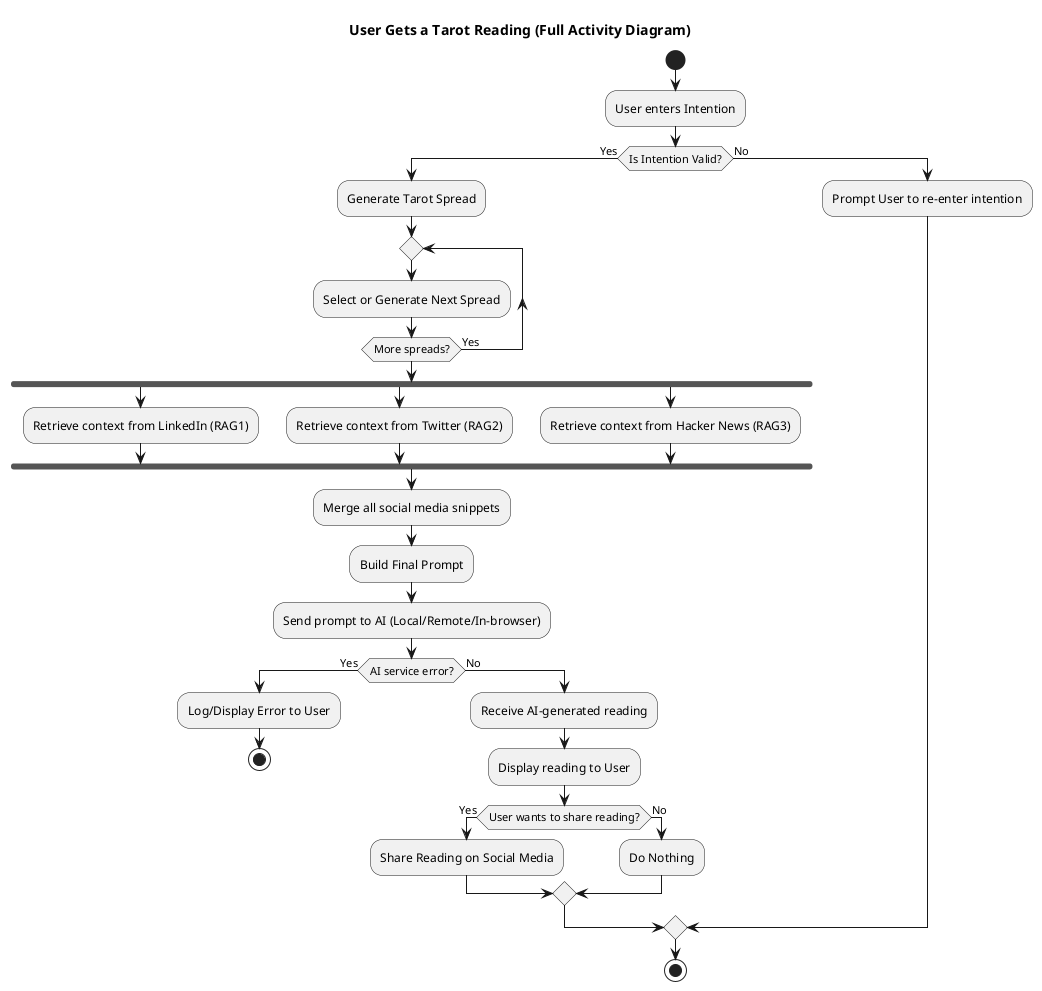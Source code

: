 @startuml
title "User Gets a Tarot Reading (Full Activity Diagram)"

start

:User enters Intention;

' Decision: Validate the user intention
if (Is Intention Valid?) then (Yes)
  :Generate Tarot Spread;

  ' Loop for multiple spreads
  repeat
    :Select or Generate Next Spread;
  repeat while (More spreads?) is (Yes)

  ' Parallel retrieval for social media context
  fork
    :Retrieve context from LinkedIn (RAG1);
  fork again
    :Retrieve context from Twitter (RAG2);
  fork again
    :Retrieve context from Hacker News (RAG3);
  end fork

  :Merge all social media snippets;
  :Build Final Prompt;

  :Send prompt to AI (Local/Remote/In-browser);

  ' Decision: Did the AI call fail?
  if (AI service error?) then (Yes)
    :Log/Display Error to User;
    stop
  else (No)
    :Receive AI-generated reading;
    :Display reading to User;

    if (User wants to share reading?) then (Yes)
      :Share Reading on Social Media;
    else (No)
      :Do Nothing;
    endif
  endif

else (No)
  :Prompt User to re-enter intention;
endif

stop
@enduml